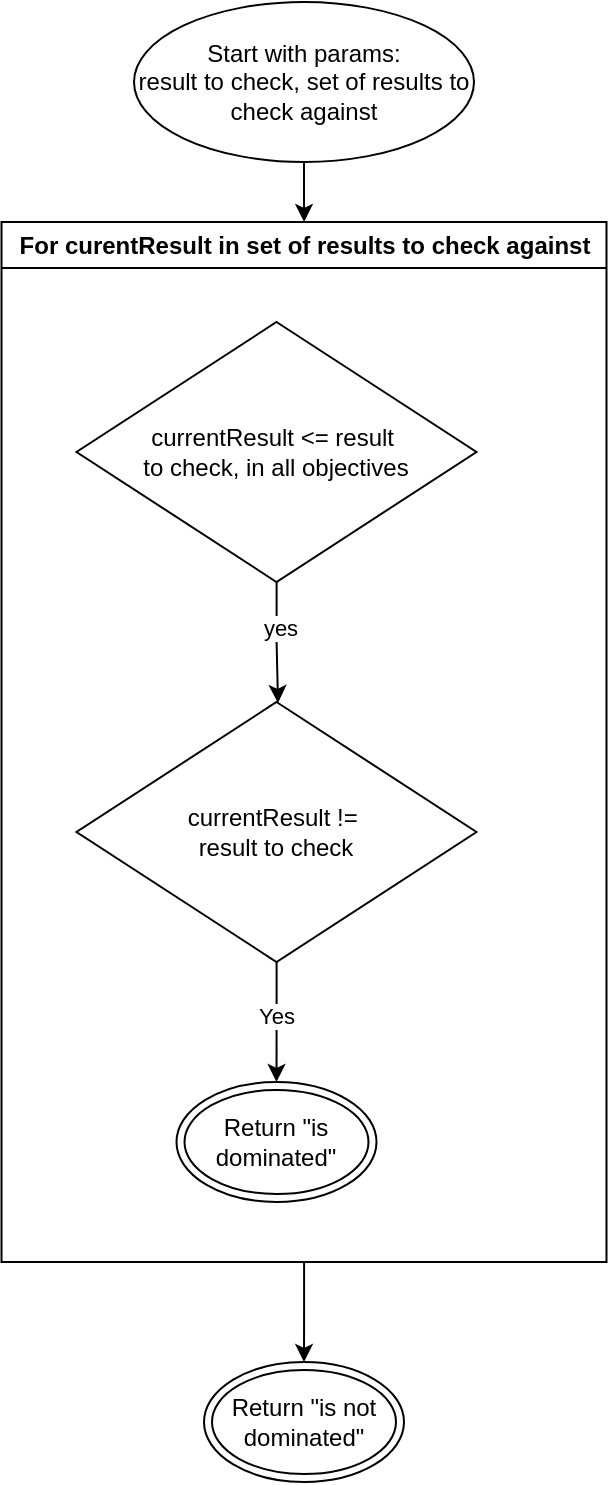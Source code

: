 <mxfile version="25.0.1">
  <diagram name="Page-1" id="3KKTYHddpve7b9Ou9JWv">
    <mxGraphModel dx="925" dy="541" grid="1" gridSize="10" guides="1" tooltips="1" connect="1" arrows="1" fold="1" page="1" pageScale="1" pageWidth="850" pageHeight="1100" math="0" shadow="0">
      <root>
        <mxCell id="0" />
        <mxCell id="1" parent="0" />
        <mxCell id="r5jRx_k58Z9ne4DW1RsS-1" style="edgeStyle=orthogonalEdgeStyle;rounded=0;orthogonalLoop=1;jettySize=auto;html=1;" edge="1" parent="1" source="r5jRx_k58Z9ne4DW1RsS-2" target="r5jRx_k58Z9ne4DW1RsS-4">
          <mxGeometry relative="1" as="geometry" />
        </mxCell>
        <mxCell id="r5jRx_k58Z9ne4DW1RsS-2" value="Start with params:&lt;br&gt;result to check, set of results to check against" style="ellipse;whiteSpace=wrap;html=1;" vertex="1" parent="1">
          <mxGeometry x="280" y="20" width="170" height="80" as="geometry" />
        </mxCell>
        <mxCell id="r5jRx_k58Z9ne4DW1RsS-3" value="" style="edgeStyle=orthogonalEdgeStyle;rounded=0;orthogonalLoop=1;jettySize=auto;html=1;" edge="1" parent="1" source="r5jRx_k58Z9ne4DW1RsS-4" target="r5jRx_k58Z9ne4DW1RsS-12">
          <mxGeometry relative="1" as="geometry" />
        </mxCell>
        <mxCell id="r5jRx_k58Z9ne4DW1RsS-4" value="For curentResult in set of results to check against" style="swimlane;whiteSpace=wrap;html=1;" vertex="1" parent="1">
          <mxGeometry x="213.75" y="130" width="302.5" height="520" as="geometry">
            <mxRectangle x="227.5" y="140" width="220" height="30" as="alternateBounds" />
          </mxGeometry>
        </mxCell>
        <mxCell id="r5jRx_k58Z9ne4DW1RsS-5" value="" style="edgeStyle=orthogonalEdgeStyle;rounded=0;orthogonalLoop=1;jettySize=auto;html=1;" edge="1" parent="r5jRx_k58Z9ne4DW1RsS-4" source="r5jRx_k58Z9ne4DW1RsS-7" target="r5jRx_k58Z9ne4DW1RsS-11">
          <mxGeometry relative="1" as="geometry">
            <mxPoint x="137.75" y="240" as="targetPoint" />
            <Array as="points">
              <mxPoint x="137.25" y="210" />
              <mxPoint x="138.25" y="210" />
            </Array>
          </mxGeometry>
        </mxCell>
        <mxCell id="r5jRx_k58Z9ne4DW1RsS-6" value="yes" style="edgeLabel;html=1;align=center;verticalAlign=middle;resizable=0;points=[];" vertex="1" connectable="0" parent="r5jRx_k58Z9ne4DW1RsS-5">
          <mxGeometry x="-0.25" y="1" relative="1" as="geometry">
            <mxPoint as="offset" />
          </mxGeometry>
        </mxCell>
        <mxCell id="r5jRx_k58Z9ne4DW1RsS-7" value="&lt;div&gt;&lt;div&gt;&lt;div&gt;currentResult &amp;lt;= result&amp;nbsp;&lt;/div&gt;&lt;div&gt;to check, in all objectives&lt;/div&gt;&lt;/div&gt;&lt;/div&gt;" style="rhombus;whiteSpace=wrap;html=1;" vertex="1" parent="r5jRx_k58Z9ne4DW1RsS-4">
          <mxGeometry x="37.5" y="50" width="200" height="130" as="geometry" />
        </mxCell>
        <mxCell id="r5jRx_k58Z9ne4DW1RsS-8" value="Return &quot;is dominated&quot;" style="ellipse;shape=doubleEllipse;whiteSpace=wrap;html=1;" vertex="1" parent="r5jRx_k58Z9ne4DW1RsS-4">
          <mxGeometry x="87.5" y="430" width="100" height="60" as="geometry" />
        </mxCell>
        <mxCell id="r5jRx_k58Z9ne4DW1RsS-9" value="" style="edgeStyle=orthogonalEdgeStyle;rounded=0;orthogonalLoop=1;jettySize=auto;html=1;" edge="1" parent="r5jRx_k58Z9ne4DW1RsS-4" source="r5jRx_k58Z9ne4DW1RsS-11" target="r5jRx_k58Z9ne4DW1RsS-8">
          <mxGeometry relative="1" as="geometry">
            <Array as="points">
              <mxPoint x="137.25" y="400" />
              <mxPoint x="137.25" y="400" />
            </Array>
          </mxGeometry>
        </mxCell>
        <mxCell id="r5jRx_k58Z9ne4DW1RsS-10" value="Yes" style="edgeLabel;html=1;align=center;verticalAlign=middle;resizable=0;points=[];" vertex="1" connectable="0" parent="r5jRx_k58Z9ne4DW1RsS-9">
          <mxGeometry x="-0.117" y="-1" relative="1" as="geometry">
            <mxPoint as="offset" />
          </mxGeometry>
        </mxCell>
        <mxCell id="r5jRx_k58Z9ne4DW1RsS-11" value="currentResult !=&amp;nbsp;&lt;div&gt;result to check&lt;/div&gt;" style="rhombus;whiteSpace=wrap;html=1;" vertex="1" parent="r5jRx_k58Z9ne4DW1RsS-4">
          <mxGeometry x="37.5" y="240" width="200" height="130" as="geometry" />
        </mxCell>
        <mxCell id="r5jRx_k58Z9ne4DW1RsS-12" value="Return &quot;is not dominated&quot;" style="ellipse;shape=doubleEllipse;whiteSpace=wrap;html=1;" vertex="1" parent="1">
          <mxGeometry x="315" y="700" width="100" height="60" as="geometry" />
        </mxCell>
      </root>
    </mxGraphModel>
  </diagram>
</mxfile>
